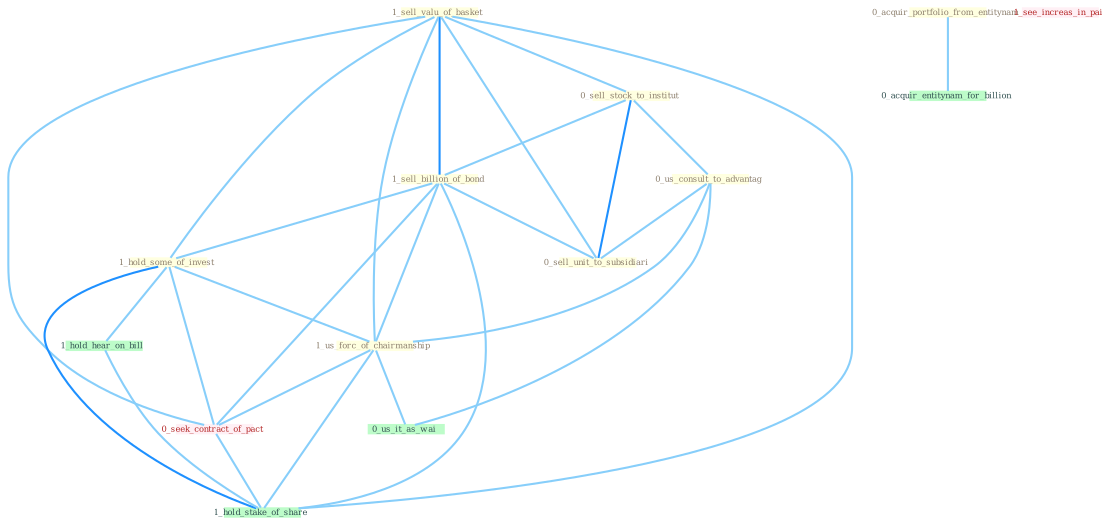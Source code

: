Graph G{ 
    node
    [shape=polygon,style=filled,width=.5,height=.06,color="#BDFCC9",fixedsize=true,fontsize=4,
    fontcolor="#2f4f4f"];
    {node
    [color="#ffffe0", fontcolor="#8b7d6b"] "1_sell_valu_of_basket " "0_sell_stock_to_institut " "0_us_consult_to_advantag " "1_sell_billion_of_bond " "1_hold_some_of_invest " "0_acquir_portfolio_from_entitynam " "1_us_forc_of_chairmanship " "0_sell_unit_to_subsidiari "}
{node [color="#fff0f5", fontcolor="#b22222"] "0_seek_contract_of_pact " "1_see_increas_in_pai "}
edge [color="#B0E2FF"];

	"1_sell_valu_of_basket " -- "0_sell_stock_to_institut " [w="1", color="#87cefa" ];
	"1_sell_valu_of_basket " -- "1_sell_billion_of_bond " [w="2", color="#1e90ff" , len=0.8];
	"1_sell_valu_of_basket " -- "1_hold_some_of_invest " [w="1", color="#87cefa" ];
	"1_sell_valu_of_basket " -- "1_us_forc_of_chairmanship " [w="1", color="#87cefa" ];
	"1_sell_valu_of_basket " -- "0_sell_unit_to_subsidiari " [w="1", color="#87cefa" ];
	"1_sell_valu_of_basket " -- "0_seek_contract_of_pact " [w="1", color="#87cefa" ];
	"1_sell_valu_of_basket " -- "1_hold_stake_of_share " [w="1", color="#87cefa" ];
	"0_sell_stock_to_institut " -- "0_us_consult_to_advantag " [w="1", color="#87cefa" ];
	"0_sell_stock_to_institut " -- "1_sell_billion_of_bond " [w="1", color="#87cefa" ];
	"0_sell_stock_to_institut " -- "0_sell_unit_to_subsidiari " [w="2", color="#1e90ff" , len=0.8];
	"0_us_consult_to_advantag " -- "1_us_forc_of_chairmanship " [w="1", color="#87cefa" ];
	"0_us_consult_to_advantag " -- "0_sell_unit_to_subsidiari " [w="1", color="#87cefa" ];
	"0_us_consult_to_advantag " -- "0_us_it_as_wai " [w="1", color="#87cefa" ];
	"1_sell_billion_of_bond " -- "1_hold_some_of_invest " [w="1", color="#87cefa" ];
	"1_sell_billion_of_bond " -- "1_us_forc_of_chairmanship " [w="1", color="#87cefa" ];
	"1_sell_billion_of_bond " -- "0_sell_unit_to_subsidiari " [w="1", color="#87cefa" ];
	"1_sell_billion_of_bond " -- "0_seek_contract_of_pact " [w="1", color="#87cefa" ];
	"1_sell_billion_of_bond " -- "1_hold_stake_of_share " [w="1", color="#87cefa" ];
	"1_hold_some_of_invest " -- "1_us_forc_of_chairmanship " [w="1", color="#87cefa" ];
	"1_hold_some_of_invest " -- "0_seek_contract_of_pact " [w="1", color="#87cefa" ];
	"1_hold_some_of_invest " -- "1_hold_hear_on_bill " [w="1", color="#87cefa" ];
	"1_hold_some_of_invest " -- "1_hold_stake_of_share " [w="2", color="#1e90ff" , len=0.8];
	"0_acquir_portfolio_from_entitynam " -- "0_acquir_entitynam_for_billion " [w="1", color="#87cefa" ];
	"1_us_forc_of_chairmanship " -- "0_seek_contract_of_pact " [w="1", color="#87cefa" ];
	"1_us_forc_of_chairmanship " -- "0_us_it_as_wai " [w="1", color="#87cefa" ];
	"1_us_forc_of_chairmanship " -- "1_hold_stake_of_share " [w="1", color="#87cefa" ];
	"0_seek_contract_of_pact " -- "1_hold_stake_of_share " [w="1", color="#87cefa" ];
	"1_hold_hear_on_bill " -- "1_hold_stake_of_share " [w="1", color="#87cefa" ];
}